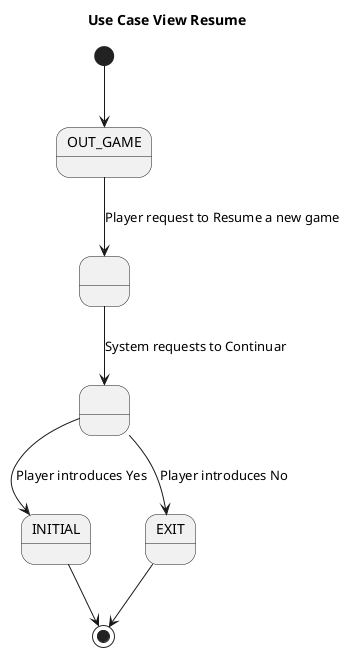 @startuml UseCaseViewResume
title Use Case View Resume
 
state OUT_GAME
state A as " "
state B as " "
state INITIAL
state EXIT

[*] --> OUT_GAME
OUT_GAME --> A : Player request to Resume a new game
A --> B : System requests to Continuar
B --> INITIAL : Player introduces Yes
INITIAL --> [*]
B --> EXIT : Player introduces No
EXIT--> [*]






@enduml
